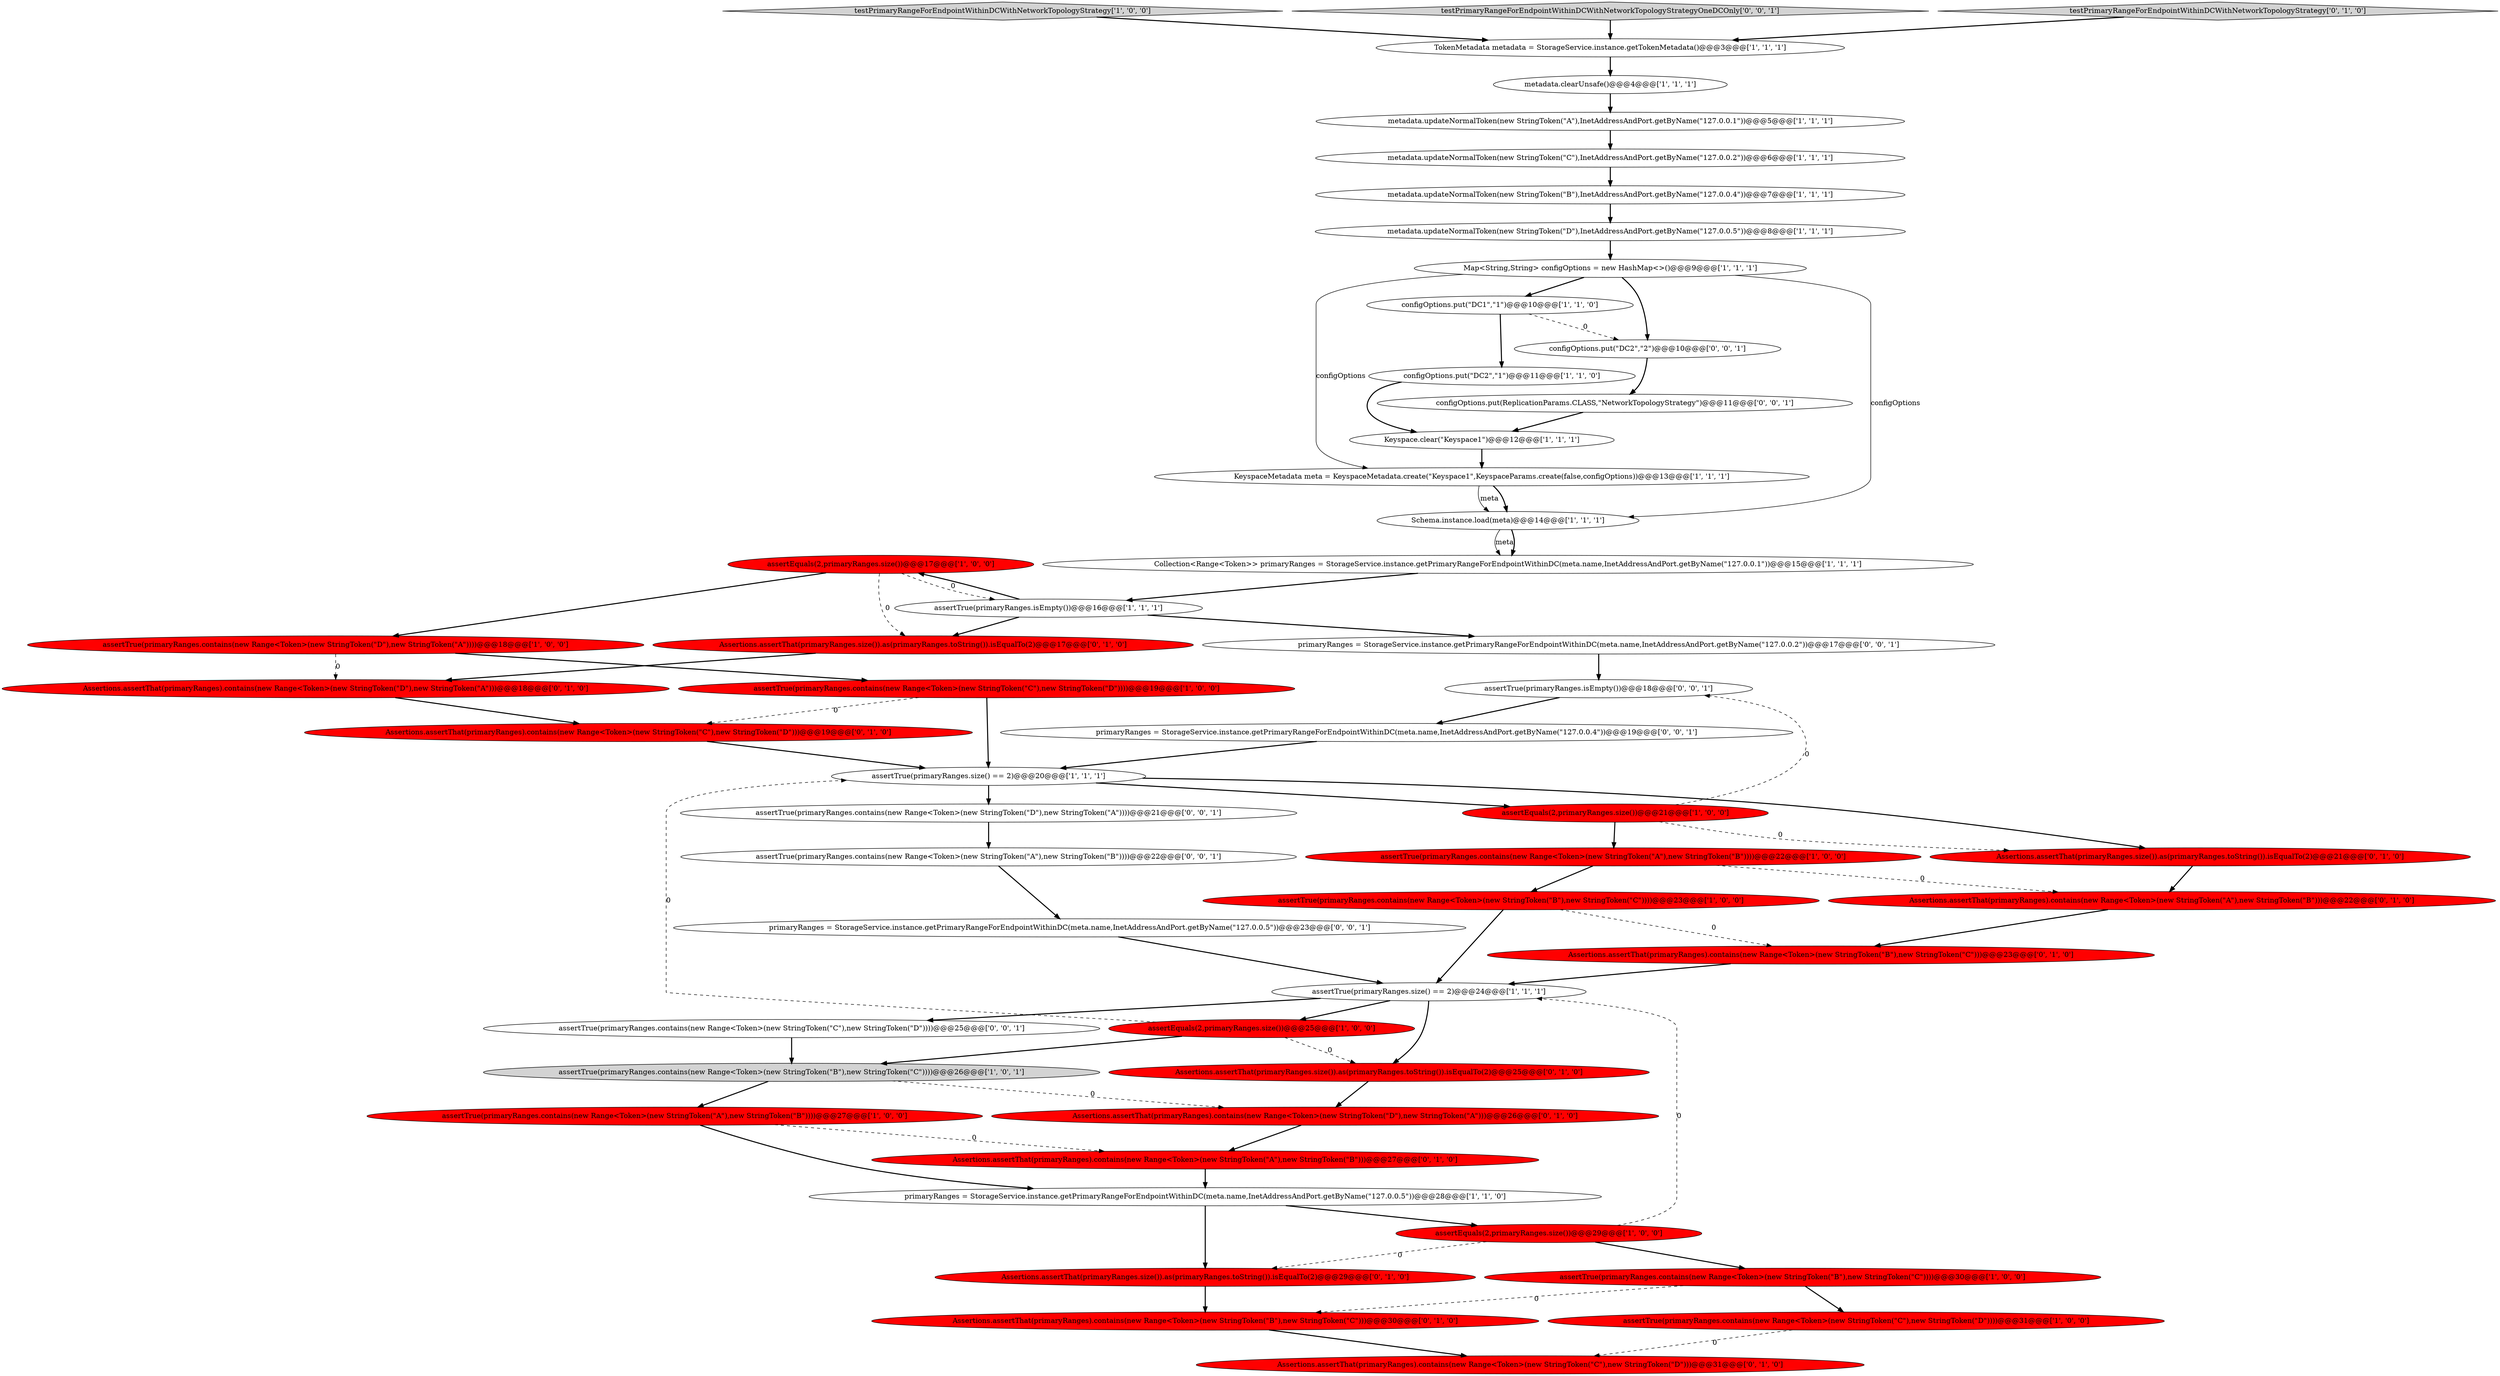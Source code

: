 digraph {
46 [style = filled, label = "assertTrue(primaryRanges.isEmpty())@@@18@@@['0', '0', '1']", fillcolor = white, shape = ellipse image = "AAA0AAABBB3BBB"];
27 [style = filled, label = "TokenMetadata metadata = StorageService.instance.getTokenMetadata()@@@3@@@['1', '1', '1']", fillcolor = white, shape = ellipse image = "AAA0AAABBB1BBB"];
39 [style = filled, label = "Assertions.assertThat(primaryRanges).contains(new Range<Token>(new StringToken(\"B\"),new StringToken(\"C\")))@@@23@@@['0', '1', '0']", fillcolor = red, shape = ellipse image = "AAA1AAABBB2BBB"];
7 [style = filled, label = "assertTrue(primaryRanges.contains(new Range<Token>(new StringToken(\"A\"),new StringToken(\"B\"))))@@@22@@@['1', '0', '0']", fillcolor = red, shape = ellipse image = "AAA1AAABBB1BBB"];
4 [style = filled, label = "assertTrue(primaryRanges.contains(new Range<Token>(new StringToken(\"C\"),new StringToken(\"D\"))))@@@19@@@['1', '0', '0']", fillcolor = red, shape = ellipse image = "AAA1AAABBB1BBB"];
42 [style = filled, label = "Assertions.assertThat(primaryRanges).contains(new Range<Token>(new StringToken(\"A\"),new StringToken(\"B\")))@@@27@@@['0', '1', '0']", fillcolor = red, shape = ellipse image = "AAA1AAABBB2BBB"];
14 [style = filled, label = "testPrimaryRangeForEndpointWithinDCWithNetworkTopologyStrategy['1', '0', '0']", fillcolor = lightgray, shape = diamond image = "AAA0AAABBB1BBB"];
25 [style = filled, label = "assertTrue(primaryRanges.size() == 2)@@@20@@@['1', '1', '1']", fillcolor = white, shape = ellipse image = "AAA0AAABBB1BBB"];
18 [style = filled, label = "assertTrue(primaryRanges.contains(new Range<Token>(new StringToken(\"C\"),new StringToken(\"D\"))))@@@31@@@['1', '0', '0']", fillcolor = red, shape = ellipse image = "AAA1AAABBB1BBB"];
38 [style = filled, label = "Assertions.assertThat(primaryRanges.size()).as(primaryRanges.toString()).isEqualTo(2)@@@17@@@['0', '1', '0']", fillcolor = red, shape = ellipse image = "AAA1AAABBB2BBB"];
47 [style = filled, label = "primaryRanges = StorageService.instance.getPrimaryRangeForEndpointWithinDC(meta.name,InetAddressAndPort.getByName(\"127.0.0.5\"))@@@23@@@['0', '0', '1']", fillcolor = white, shape = ellipse image = "AAA0AAABBB3BBB"];
21 [style = filled, label = "Keyspace.clear(\"Keyspace1\")@@@12@@@['1', '1', '1']", fillcolor = white, shape = ellipse image = "AAA0AAABBB1BBB"];
16 [style = filled, label = "assertTrue(primaryRanges.contains(new Range<Token>(new StringToken(\"B\"),new StringToken(\"C\"))))@@@23@@@['1', '0', '0']", fillcolor = red, shape = ellipse image = "AAA1AAABBB1BBB"];
52 [style = filled, label = "testPrimaryRangeForEndpointWithinDCWithNetworkTopologyStrategyOneDCOnly['0', '0', '1']", fillcolor = lightgray, shape = diamond image = "AAA0AAABBB3BBB"];
13 [style = filled, label = "metadata.updateNormalToken(new StringToken(\"C\"),InetAddressAndPort.getByName(\"127.0.0.2\"))@@@6@@@['1', '1', '1']", fillcolor = white, shape = ellipse image = "AAA0AAABBB1BBB"];
44 [style = filled, label = "primaryRanges = StorageService.instance.getPrimaryRangeForEndpointWithinDC(meta.name,InetAddressAndPort.getByName(\"127.0.0.4\"))@@@19@@@['0', '0', '1']", fillcolor = white, shape = ellipse image = "AAA0AAABBB3BBB"];
32 [style = filled, label = "Assertions.assertThat(primaryRanges.size()).as(primaryRanges.toString()).isEqualTo(2)@@@25@@@['0', '1', '0']", fillcolor = red, shape = ellipse image = "AAA1AAABBB2BBB"];
17 [style = filled, label = "configOptions.put(\"DC2\",\"1\")@@@11@@@['1', '1', '0']", fillcolor = white, shape = ellipse image = "AAA0AAABBB1BBB"];
49 [style = filled, label = "configOptions.put(\"DC2\",\"2\")@@@10@@@['0', '0', '1']", fillcolor = white, shape = ellipse image = "AAA0AAABBB3BBB"];
1 [style = filled, label = "assertTrue(primaryRanges.size() == 2)@@@24@@@['1', '1', '1']", fillcolor = white, shape = ellipse image = "AAA0AAABBB1BBB"];
30 [style = filled, label = "Assertions.assertThat(primaryRanges.size()).as(primaryRanges.toString()).isEqualTo(2)@@@29@@@['0', '1', '0']", fillcolor = red, shape = ellipse image = "AAA1AAABBB2BBB"];
19 [style = filled, label = "assertTrue(primaryRanges.contains(new Range<Token>(new StringToken(\"A\"),new StringToken(\"B\"))))@@@27@@@['1', '0', '0']", fillcolor = red, shape = ellipse image = "AAA1AAABBB1BBB"];
43 [style = filled, label = "primaryRanges = StorageService.instance.getPrimaryRangeForEndpointWithinDC(meta.name,InetAddressAndPort.getByName(\"127.0.0.2\"))@@@17@@@['0', '0', '1']", fillcolor = white, shape = ellipse image = "AAA0AAABBB3BBB"];
10 [style = filled, label = "assertTrue(primaryRanges.contains(new Range<Token>(new StringToken(\"D\"),new StringToken(\"A\"))))@@@18@@@['1', '0', '0']", fillcolor = red, shape = ellipse image = "AAA1AAABBB1BBB"];
0 [style = filled, label = "Collection<Range<Token>> primaryRanges = StorageService.instance.getPrimaryRangeForEndpointWithinDC(meta.name,InetAddressAndPort.getByName(\"127.0.0.1\"))@@@15@@@['1', '1', '1']", fillcolor = white, shape = ellipse image = "AAA0AAABBB1BBB"];
34 [style = filled, label = "Assertions.assertThat(primaryRanges).contains(new Range<Token>(new StringToken(\"D\"),new StringToken(\"A\")))@@@26@@@['0', '1', '0']", fillcolor = red, shape = ellipse image = "AAA1AAABBB2BBB"];
15 [style = filled, label = "assertEquals(2,primaryRanges.size())@@@17@@@['1', '0', '0']", fillcolor = red, shape = ellipse image = "AAA1AAABBB1BBB"];
5 [style = filled, label = "assertTrue(primaryRanges.contains(new Range<Token>(new StringToken(\"B\"),new StringToken(\"C\"))))@@@26@@@['1', '0', '1']", fillcolor = lightgray, shape = ellipse image = "AAA0AAABBB1BBB"];
26 [style = filled, label = "primaryRanges = StorageService.instance.getPrimaryRangeForEndpointWithinDC(meta.name,InetAddressAndPort.getByName(\"127.0.0.5\"))@@@28@@@['1', '1', '0']", fillcolor = white, shape = ellipse image = "AAA0AAABBB1BBB"];
51 [style = filled, label = "assertTrue(primaryRanges.contains(new Range<Token>(new StringToken(\"C\"),new StringToken(\"D\"))))@@@25@@@['0', '0', '1']", fillcolor = white, shape = ellipse image = "AAA0AAABBB3BBB"];
12 [style = filled, label = "metadata.clearUnsafe()@@@4@@@['1', '1', '1']", fillcolor = white, shape = ellipse image = "AAA0AAABBB1BBB"];
20 [style = filled, label = "configOptions.put(\"DC1\",\"1\")@@@10@@@['1', '1', '0']", fillcolor = white, shape = ellipse image = "AAA0AAABBB1BBB"];
11 [style = filled, label = "assertEquals(2,primaryRanges.size())@@@25@@@['1', '0', '0']", fillcolor = red, shape = ellipse image = "AAA1AAABBB1BBB"];
48 [style = filled, label = "assertTrue(primaryRanges.contains(new Range<Token>(new StringToken(\"A\"),new StringToken(\"B\"))))@@@22@@@['0', '0', '1']", fillcolor = white, shape = ellipse image = "AAA0AAABBB3BBB"];
28 [style = filled, label = "KeyspaceMetadata meta = KeyspaceMetadata.create(\"Keyspace1\",KeyspaceParams.create(false,configOptions))@@@13@@@['1', '1', '1']", fillcolor = white, shape = ellipse image = "AAA0AAABBB1BBB"];
2 [style = filled, label = "assertEquals(2,primaryRanges.size())@@@29@@@['1', '0', '0']", fillcolor = red, shape = ellipse image = "AAA1AAABBB1BBB"];
33 [style = filled, label = "Assertions.assertThat(primaryRanges).contains(new Range<Token>(new StringToken(\"A\"),new StringToken(\"B\")))@@@22@@@['0', '1', '0']", fillcolor = red, shape = ellipse image = "AAA1AAABBB2BBB"];
41 [style = filled, label = "Assertions.assertThat(primaryRanges).contains(new Range<Token>(new StringToken(\"D\"),new StringToken(\"A\")))@@@18@@@['0', '1', '0']", fillcolor = red, shape = ellipse image = "AAA1AAABBB2BBB"];
6 [style = filled, label = "Schema.instance.load(meta)@@@14@@@['1', '1', '1']", fillcolor = white, shape = ellipse image = "AAA0AAABBB1BBB"];
35 [style = filled, label = "testPrimaryRangeForEndpointWithinDCWithNetworkTopologyStrategy['0', '1', '0']", fillcolor = lightgray, shape = diamond image = "AAA0AAABBB2BBB"];
24 [style = filled, label = "metadata.updateNormalToken(new StringToken(\"D\"),InetAddressAndPort.getByName(\"127.0.0.5\"))@@@8@@@['1', '1', '1']", fillcolor = white, shape = ellipse image = "AAA0AAABBB1BBB"];
45 [style = filled, label = "assertTrue(primaryRanges.contains(new Range<Token>(new StringToken(\"D\"),new StringToken(\"A\"))))@@@21@@@['0', '0', '1']", fillcolor = white, shape = ellipse image = "AAA0AAABBB3BBB"];
3 [style = filled, label = "assertTrue(primaryRanges.contains(new Range<Token>(new StringToken(\"B\"),new StringToken(\"C\"))))@@@30@@@['1', '0', '0']", fillcolor = red, shape = ellipse image = "AAA1AAABBB1BBB"];
29 [style = filled, label = "assertTrue(primaryRanges.isEmpty())@@@16@@@['1', '1', '1']", fillcolor = white, shape = ellipse image = "AAA0AAABBB1BBB"];
8 [style = filled, label = "metadata.updateNormalToken(new StringToken(\"A\"),InetAddressAndPort.getByName(\"127.0.0.1\"))@@@5@@@['1', '1', '1']", fillcolor = white, shape = ellipse image = "AAA0AAABBB1BBB"];
23 [style = filled, label = "metadata.updateNormalToken(new StringToken(\"B\"),InetAddressAndPort.getByName(\"127.0.0.4\"))@@@7@@@['1', '1', '1']", fillcolor = white, shape = ellipse image = "AAA0AAABBB1BBB"];
31 [style = filled, label = "Assertions.assertThat(primaryRanges.size()).as(primaryRanges.toString()).isEqualTo(2)@@@21@@@['0', '1', '0']", fillcolor = red, shape = ellipse image = "AAA1AAABBB2BBB"];
40 [style = filled, label = "Assertions.assertThat(primaryRanges).contains(new Range<Token>(new StringToken(\"C\"),new StringToken(\"D\")))@@@31@@@['0', '1', '0']", fillcolor = red, shape = ellipse image = "AAA1AAABBB2BBB"];
37 [style = filled, label = "Assertions.assertThat(primaryRanges).contains(new Range<Token>(new StringToken(\"C\"),new StringToken(\"D\")))@@@19@@@['0', '1', '0']", fillcolor = red, shape = ellipse image = "AAA1AAABBB2BBB"];
9 [style = filled, label = "Map<String,String> configOptions = new HashMap<>()@@@9@@@['1', '1', '1']", fillcolor = white, shape = ellipse image = "AAA0AAABBB1BBB"];
36 [style = filled, label = "Assertions.assertThat(primaryRanges).contains(new Range<Token>(new StringToken(\"B\"),new StringToken(\"C\")))@@@30@@@['0', '1', '0']", fillcolor = red, shape = ellipse image = "AAA1AAABBB2BBB"];
50 [style = filled, label = "configOptions.put(ReplicationParams.CLASS,\"NetworkTopologyStrategy\")@@@11@@@['0', '0', '1']", fillcolor = white, shape = ellipse image = "AAA0AAABBB3BBB"];
22 [style = filled, label = "assertEquals(2,primaryRanges.size())@@@21@@@['1', '0', '0']", fillcolor = red, shape = ellipse image = "AAA1AAABBB1BBB"];
46->44 [style = bold, label=""];
11->32 [style = dashed, label="0"];
18->40 [style = dashed, label="0"];
29->15 [style = bold, label=""];
42->26 [style = bold, label=""];
15->10 [style = bold, label=""];
28->6 [style = bold, label=""];
20->17 [style = bold, label=""];
36->40 [style = bold, label=""];
35->27 [style = bold, label=""];
51->5 [style = bold, label=""];
27->12 [style = bold, label=""];
4->25 [style = bold, label=""];
25->22 [style = bold, label=""];
25->45 [style = bold, label=""];
52->27 [style = bold, label=""];
22->31 [style = dashed, label="0"];
6->0 [style = solid, label="meta"];
3->36 [style = dashed, label="0"];
2->3 [style = bold, label=""];
37->25 [style = bold, label=""];
41->37 [style = bold, label=""];
22->46 [style = dashed, label="0"];
9->20 [style = bold, label=""];
0->29 [style = bold, label=""];
6->0 [style = bold, label=""];
38->41 [style = bold, label=""];
32->34 [style = bold, label=""];
34->42 [style = bold, label=""];
30->36 [style = bold, label=""];
15->29 [style = dashed, label="0"];
45->48 [style = bold, label=""];
2->30 [style = dashed, label="0"];
22->7 [style = bold, label=""];
5->34 [style = dashed, label="0"];
43->46 [style = bold, label=""];
49->50 [style = bold, label=""];
21->28 [style = bold, label=""];
1->11 [style = bold, label=""];
25->31 [style = bold, label=""];
3->18 [style = bold, label=""];
26->30 [style = bold, label=""];
9->28 [style = solid, label="configOptions"];
15->38 [style = dashed, label="0"];
5->19 [style = bold, label=""];
11->5 [style = bold, label=""];
26->2 [style = bold, label=""];
23->24 [style = bold, label=""];
10->41 [style = dashed, label="0"];
20->49 [style = dashed, label="0"];
33->39 [style = bold, label=""];
16->1 [style = bold, label=""];
9->6 [style = solid, label="configOptions"];
12->8 [style = bold, label=""];
19->26 [style = bold, label=""];
31->33 [style = bold, label=""];
48->47 [style = bold, label=""];
1->51 [style = bold, label=""];
7->16 [style = bold, label=""];
11->25 [style = dashed, label="0"];
13->23 [style = bold, label=""];
10->4 [style = bold, label=""];
29->43 [style = bold, label=""];
1->32 [style = bold, label=""];
39->1 [style = bold, label=""];
44->25 [style = bold, label=""];
29->38 [style = bold, label=""];
14->27 [style = bold, label=""];
7->33 [style = dashed, label="0"];
2->1 [style = dashed, label="0"];
4->37 [style = dashed, label="0"];
9->49 [style = bold, label=""];
50->21 [style = bold, label=""];
17->21 [style = bold, label=""];
28->6 [style = solid, label="meta"];
19->42 [style = dashed, label="0"];
24->9 [style = bold, label=""];
8->13 [style = bold, label=""];
16->39 [style = dashed, label="0"];
47->1 [style = bold, label=""];
}
